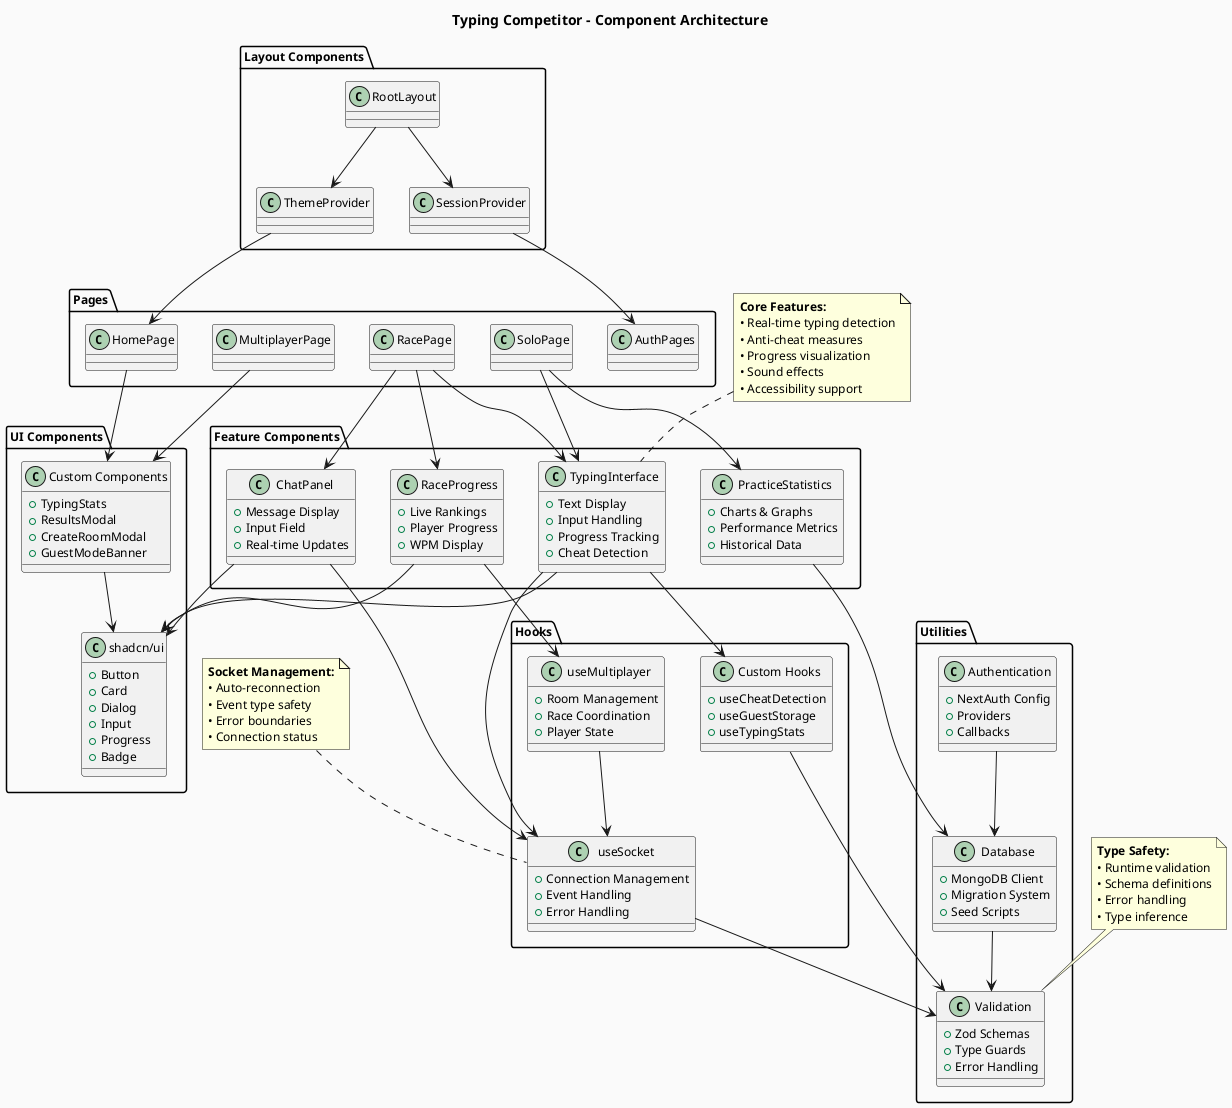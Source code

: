@startuml Component Architecture

!define RECTANGLE class

skinparam backgroundColor #FAFAFA
skinparam defaultFontName Arial
skinparam defaultFontSize 12

title Typing Competitor - Component Architecture

package "Pages" {
  RECTANGLE "HomePage" as HomePage
  RECTANGLE "SoloPage" as SoloPage
  RECTANGLE "MultiplayerPage" as MultiplayerPage
  RECTANGLE "RacePage" as RacePage
  RECTANGLE "AuthPages" as AuthPages
}

package "Layout Components" {
  RECTANGLE "RootLayout" as RootLayout
  RECTANGLE "ThemeProvider" as ThemeProvider
  RECTANGLE "SessionProvider" as SessionProvider
}

package "Feature Components" {
  RECTANGLE "TypingInterface" as TypingInterface {
    + Text Display
    + Input Handling
    + Progress Tracking
    + Cheat Detection
  }
  
  RECTANGLE "RaceProgress" as RaceProgress {
    + Live Rankings
    + Player Progress
    + WPM Display
  }
  
  RECTANGLE "ChatPanel" as ChatPanel {
    + Message Display
    + Input Field
    + Real-time Updates
  }
  
  RECTANGLE "PracticeStatistics" as PracticeStatistics {
    + Charts & Graphs
    + Performance Metrics
    + Historical Data
  }
}

package "UI Components" {
  RECTANGLE "shadcn/ui" as ShadcnUI {
    + Button
    + Card
    + Dialog
    + Input
    + Progress
    + Badge
  }
  
  RECTANGLE "Custom Components" as CustomComponents {
    + TypingStats
    + ResultsModal
    + CreateRoomModal
    + GuestModeBanner
  }
}

package "Hooks" {
  RECTANGLE "useSocket" as UseSocket {
    + Connection Management
    + Event Handling
    + Error Handling
  }
  
  RECTANGLE "useMultiplayer" as UseMultiplayer {
    + Room Management
    + Race Coordination
    + Player State
  }
  
  RECTANGLE "Custom Hooks" as CustomHooks {
    + useCheatDetection
    + useGuestStorage
    + useTypingStats
  }
}

package "Utilities" {
  RECTANGLE "Validation" as Validation {
    + Zod Schemas
    + Type Guards
    + Error Handling
  }
  
  RECTANGLE "Database" as Database {
    + MongoDB Client
    + Migration System
    + Seed Scripts
  }
  
  RECTANGLE "Authentication" as Authentication {
    + NextAuth Config
    + Providers
    + Callbacks
  }
}

' Layout Relationships
RootLayout --> ThemeProvider
RootLayout --> SessionProvider
ThemeProvider --> HomePage
SessionProvider --> AuthPages

' Page Relationships
HomePage --> CustomComponents
SoloPage --> TypingInterface
SoloPage --> PracticeStatistics
MultiplayerPage --> CustomComponents
RacePage --> TypingInterface
RacePage --> RaceProgress
RacePage --> ChatPanel

' Component Dependencies
TypingInterface --> UseSocket
TypingInterface --> CustomHooks
RaceProgress --> UseMultiplayer
ChatPanel --> UseSocket
PracticeStatistics --> Database

' UI Dependencies
CustomComponents --> ShadcnUI
TypingInterface --> ShadcnUI
RaceProgress --> ShadcnUI
ChatPanel --> ShadcnUI

' Hook Dependencies
UseSocket --> Validation
UseMultiplayer --> UseSocket
CustomHooks --> Validation

' Utility Dependencies
Database --> Validation
Authentication --> Database

note top of TypingInterface
  **Core Features:**
  • Real-time typing detection
  • Anti-cheat measures
  • Progress visualization
  • Sound effects
  • Accessibility support
end note

note top of UseSocket
  **Socket Management:**
  • Auto-reconnection
  • Event type safety
  • Error boundaries
  • Connection status
end note

note top of Validation
  **Type Safety:**
  • Runtime validation
  • Schema definitions
  • Error handling
  • Type inference
end note

@enduml
